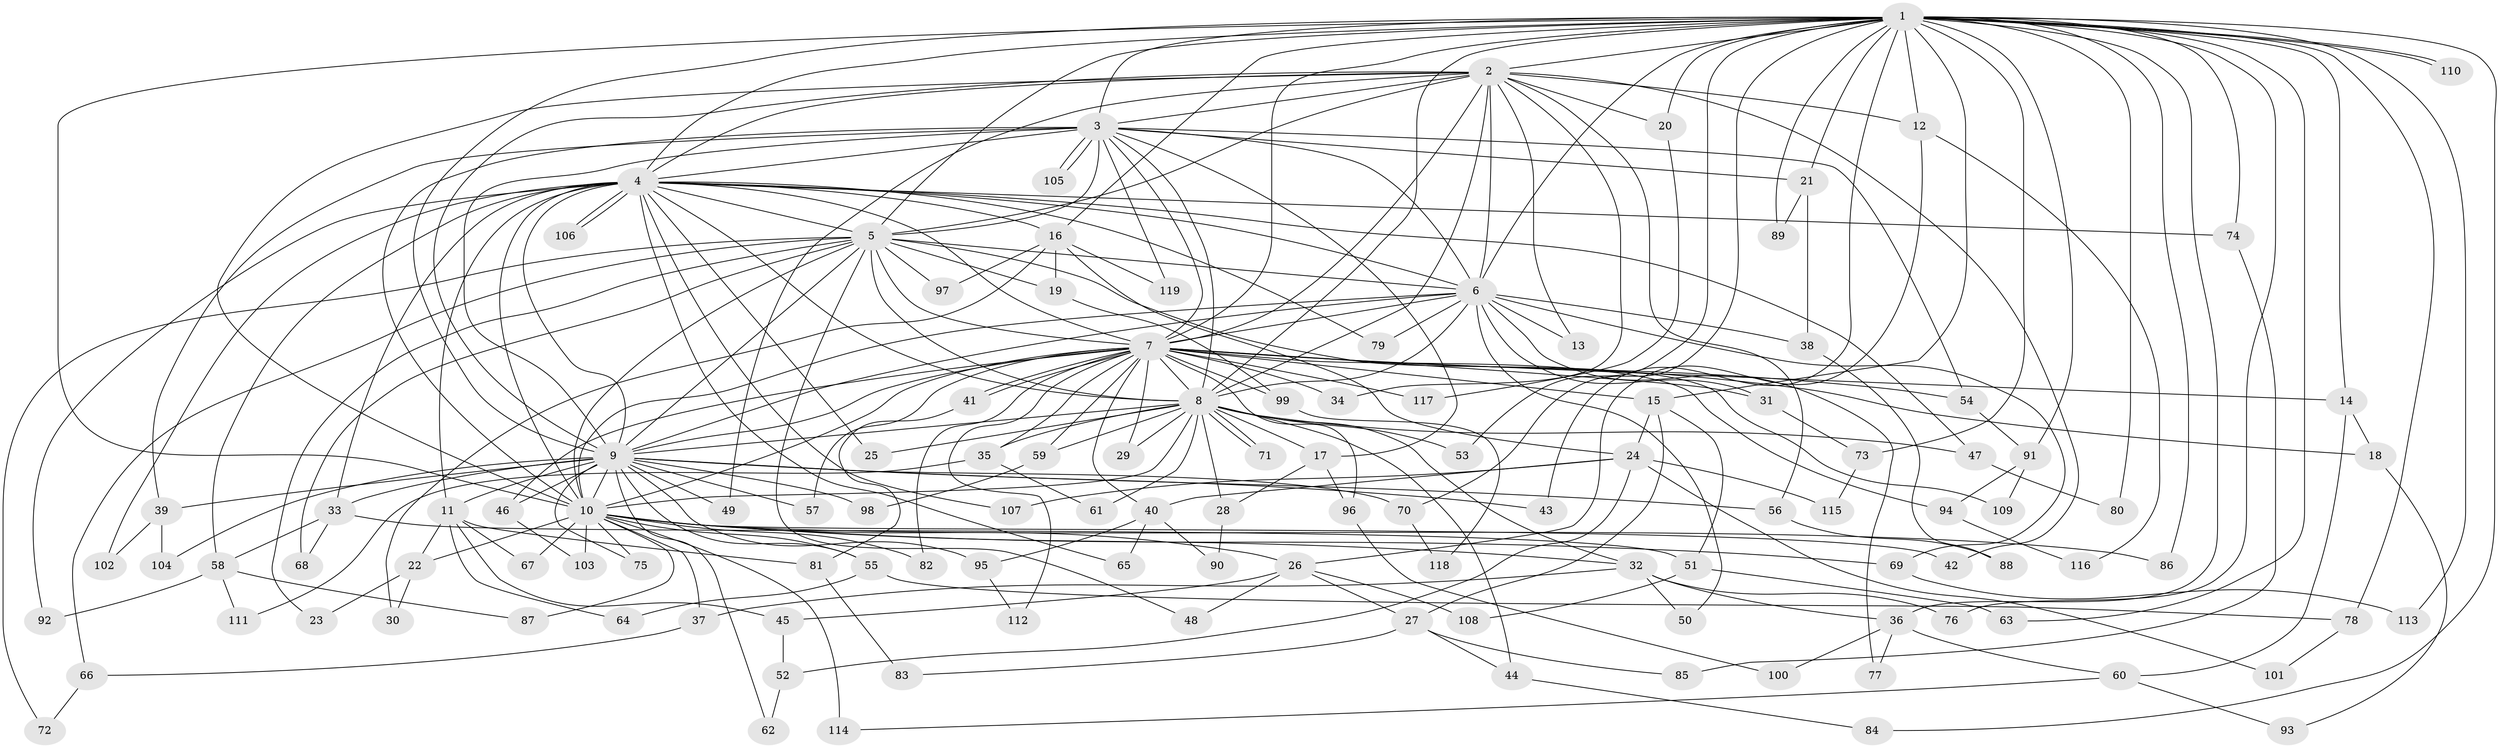 // coarse degree distribution, {8: 0.08333333333333333, 18: 0.027777777777777776, 4: 0.19444444444444445, 7: 0.027777777777777776, 3: 0.2222222222222222, 12: 0.027777777777777776, 16: 0.05555555555555555, 5: 0.1111111111111111, 6: 0.027777777777777776, 13: 0.05555555555555555, 11: 0.027777777777777776, 1: 0.1111111111111111, 20: 0.027777777777777776}
// Generated by graph-tools (version 1.1) at 2025/36/03/04/25 23:36:31]
// undirected, 119 vertices, 263 edges
graph export_dot {
  node [color=gray90,style=filled];
  1;
  2;
  3;
  4;
  5;
  6;
  7;
  8;
  9;
  10;
  11;
  12;
  13;
  14;
  15;
  16;
  17;
  18;
  19;
  20;
  21;
  22;
  23;
  24;
  25;
  26;
  27;
  28;
  29;
  30;
  31;
  32;
  33;
  34;
  35;
  36;
  37;
  38;
  39;
  40;
  41;
  42;
  43;
  44;
  45;
  46;
  47;
  48;
  49;
  50;
  51;
  52;
  53;
  54;
  55;
  56;
  57;
  58;
  59;
  60;
  61;
  62;
  63;
  64;
  65;
  66;
  67;
  68;
  69;
  70;
  71;
  72;
  73;
  74;
  75;
  76;
  77;
  78;
  79;
  80;
  81;
  82;
  83;
  84;
  85;
  86;
  87;
  88;
  89;
  90;
  91;
  92;
  93;
  94;
  95;
  96;
  97;
  98;
  99;
  100;
  101;
  102;
  103;
  104;
  105;
  106;
  107;
  108;
  109;
  110;
  111;
  112;
  113;
  114;
  115;
  116;
  117;
  118;
  119;
  1 -- 2;
  1 -- 3;
  1 -- 4;
  1 -- 5;
  1 -- 6;
  1 -- 7;
  1 -- 8;
  1 -- 9;
  1 -- 10;
  1 -- 12;
  1 -- 14;
  1 -- 15;
  1 -- 16;
  1 -- 20;
  1 -- 21;
  1 -- 36;
  1 -- 43;
  1 -- 53;
  1 -- 63;
  1 -- 70;
  1 -- 73;
  1 -- 74;
  1 -- 76;
  1 -- 78;
  1 -- 80;
  1 -- 84;
  1 -- 86;
  1 -- 89;
  1 -- 91;
  1 -- 110;
  1 -- 110;
  1 -- 113;
  2 -- 3;
  2 -- 4;
  2 -- 5;
  2 -- 6;
  2 -- 7;
  2 -- 8;
  2 -- 9;
  2 -- 10;
  2 -- 12;
  2 -- 13;
  2 -- 20;
  2 -- 34;
  2 -- 42;
  2 -- 49;
  2 -- 56;
  3 -- 4;
  3 -- 5;
  3 -- 6;
  3 -- 7;
  3 -- 8;
  3 -- 9;
  3 -- 10;
  3 -- 17;
  3 -- 21;
  3 -- 39;
  3 -- 54;
  3 -- 105;
  3 -- 105;
  3 -- 119;
  4 -- 5;
  4 -- 6;
  4 -- 7;
  4 -- 8;
  4 -- 9;
  4 -- 10;
  4 -- 11;
  4 -- 16;
  4 -- 25;
  4 -- 33;
  4 -- 47;
  4 -- 58;
  4 -- 65;
  4 -- 74;
  4 -- 79;
  4 -- 92;
  4 -- 102;
  4 -- 106;
  4 -- 106;
  4 -- 107;
  5 -- 6;
  5 -- 7;
  5 -- 8;
  5 -- 9;
  5 -- 10;
  5 -- 19;
  5 -- 23;
  5 -- 48;
  5 -- 66;
  5 -- 68;
  5 -- 72;
  5 -- 97;
  5 -- 109;
  6 -- 7;
  6 -- 8;
  6 -- 9;
  6 -- 10;
  6 -- 13;
  6 -- 31;
  6 -- 38;
  6 -- 50;
  6 -- 69;
  6 -- 77;
  6 -- 79;
  7 -- 8;
  7 -- 9;
  7 -- 10;
  7 -- 14;
  7 -- 15;
  7 -- 18;
  7 -- 29;
  7 -- 31;
  7 -- 34;
  7 -- 35;
  7 -- 40;
  7 -- 41;
  7 -- 41;
  7 -- 46;
  7 -- 54;
  7 -- 57;
  7 -- 59;
  7 -- 82;
  7 -- 94;
  7 -- 96;
  7 -- 99;
  7 -- 112;
  7 -- 117;
  8 -- 9;
  8 -- 10;
  8 -- 17;
  8 -- 25;
  8 -- 28;
  8 -- 29;
  8 -- 32;
  8 -- 35;
  8 -- 44;
  8 -- 47;
  8 -- 53;
  8 -- 59;
  8 -- 61;
  8 -- 71;
  8 -- 71;
  9 -- 10;
  9 -- 11;
  9 -- 33;
  9 -- 39;
  9 -- 43;
  9 -- 46;
  9 -- 49;
  9 -- 55;
  9 -- 56;
  9 -- 57;
  9 -- 62;
  9 -- 70;
  9 -- 75;
  9 -- 95;
  9 -- 98;
  9 -- 104;
  10 -- 22;
  10 -- 26;
  10 -- 32;
  10 -- 37;
  10 -- 42;
  10 -- 55;
  10 -- 67;
  10 -- 69;
  10 -- 75;
  10 -- 82;
  10 -- 86;
  10 -- 87;
  10 -- 103;
  10 -- 114;
  11 -- 22;
  11 -- 45;
  11 -- 64;
  11 -- 67;
  11 -- 81;
  12 -- 26;
  12 -- 116;
  14 -- 18;
  14 -- 60;
  15 -- 24;
  15 -- 27;
  15 -- 51;
  16 -- 19;
  16 -- 24;
  16 -- 30;
  16 -- 97;
  16 -- 119;
  17 -- 28;
  17 -- 96;
  18 -- 93;
  19 -- 99;
  20 -- 117;
  21 -- 38;
  21 -- 89;
  22 -- 23;
  22 -- 30;
  24 -- 40;
  24 -- 52;
  24 -- 101;
  24 -- 107;
  24 -- 115;
  26 -- 27;
  26 -- 45;
  26 -- 48;
  26 -- 108;
  27 -- 44;
  27 -- 83;
  27 -- 85;
  28 -- 90;
  31 -- 73;
  32 -- 36;
  32 -- 37;
  32 -- 50;
  32 -- 76;
  33 -- 51;
  33 -- 58;
  33 -- 68;
  35 -- 61;
  35 -- 111;
  36 -- 60;
  36 -- 77;
  36 -- 100;
  37 -- 66;
  38 -- 88;
  39 -- 102;
  39 -- 104;
  40 -- 65;
  40 -- 90;
  40 -- 95;
  41 -- 81;
  44 -- 84;
  45 -- 52;
  46 -- 103;
  47 -- 80;
  51 -- 63;
  51 -- 108;
  52 -- 62;
  54 -- 91;
  55 -- 64;
  55 -- 78;
  56 -- 88;
  58 -- 87;
  58 -- 92;
  58 -- 111;
  59 -- 98;
  60 -- 93;
  60 -- 114;
  66 -- 72;
  69 -- 113;
  70 -- 118;
  73 -- 115;
  74 -- 85;
  78 -- 101;
  81 -- 83;
  91 -- 94;
  91 -- 109;
  94 -- 116;
  95 -- 112;
  96 -- 100;
  99 -- 118;
}
